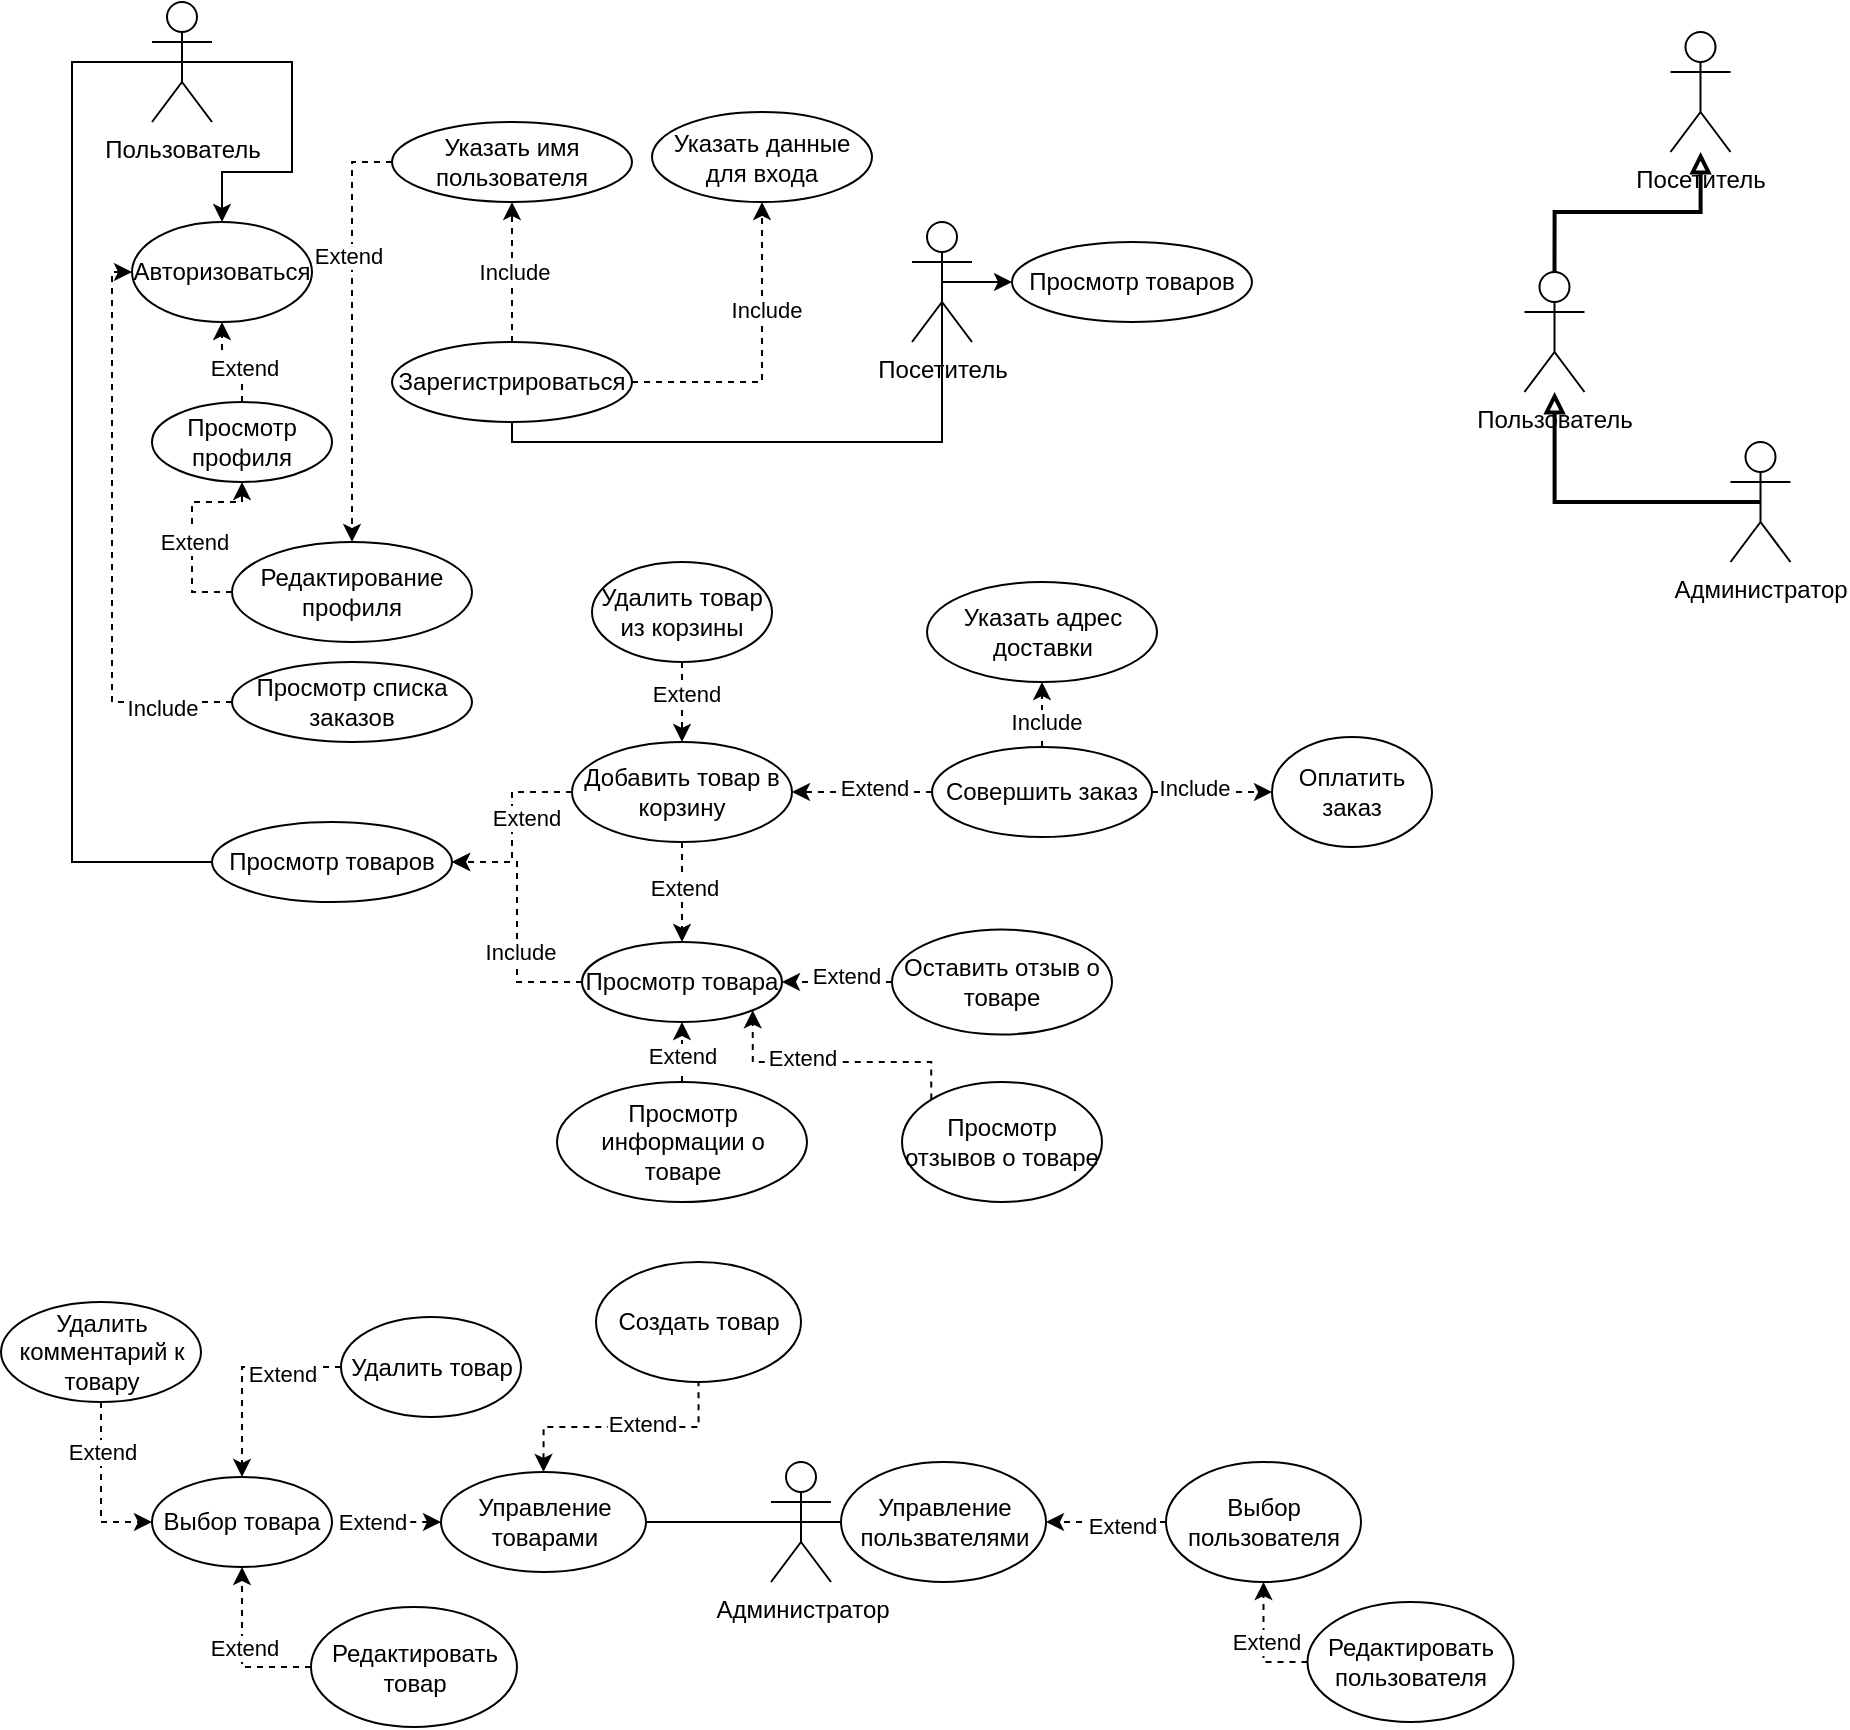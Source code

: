 <mxfile version="22.0.8" type="device" pages="2">
  <diagram name="Страница — 1" id="VD28pfKD5jG4qrFczqsL">
    <mxGraphModel dx="1434" dy="790" grid="1" gridSize="10" guides="1" tooltips="1" connect="1" arrows="1" fold="1" page="1" pageScale="1" pageWidth="827" pageHeight="1169" math="0" shadow="0">
      <root>
        <mxCell id="0" />
        <mxCell id="1" parent="0" />
        <mxCell id="XRccz1XhaWSqZxdkwTaX-19" style="edgeStyle=orthogonalEdgeStyle;rounded=0;orthogonalLoop=1;jettySize=auto;html=1;exitX=0.5;exitY=0.5;exitDx=0;exitDy=0;exitPerimeter=0;entryX=0;entryY=0.5;entryDx=0;entryDy=0;endArrow=none;endFill=0;" parent="1" source="XRccz1XhaWSqZxdkwTaX-1" target="XRccz1XhaWSqZxdkwTaX-18" edge="1">
          <mxGeometry relative="1" as="geometry">
            <Array as="points">
              <mxPoint x="40" y="40" />
              <mxPoint x="40" y="440" />
            </Array>
          </mxGeometry>
        </mxCell>
        <mxCell id="XRccz1XhaWSqZxdkwTaX-62" style="edgeStyle=orthogonalEdgeStyle;rounded=0;orthogonalLoop=1;jettySize=auto;html=1;exitX=0.5;exitY=0.5;exitDx=0;exitDy=0;exitPerimeter=0;entryX=0.5;entryY=0;entryDx=0;entryDy=0;" parent="1" source="XRccz1XhaWSqZxdkwTaX-1" target="XRccz1XhaWSqZxdkwTaX-61" edge="1">
          <mxGeometry relative="1" as="geometry">
            <Array as="points">
              <mxPoint x="150" y="40" />
              <mxPoint x="150" y="95" />
              <mxPoint x="115" y="95" />
            </Array>
          </mxGeometry>
        </mxCell>
        <mxCell id="XRccz1XhaWSqZxdkwTaX-1" value="Пользователь" style="shape=umlActor;verticalLabelPosition=bottom;verticalAlign=top;html=1;outlineConnect=0;" parent="1" vertex="1">
          <mxGeometry x="80" y="10" width="30" height="60" as="geometry" />
        </mxCell>
        <mxCell id="XRccz1XhaWSqZxdkwTaX-42" style="edgeStyle=orthogonalEdgeStyle;rounded=0;orthogonalLoop=1;jettySize=auto;html=1;exitX=1;exitY=0.5;exitDx=0;exitDy=0;entryX=0.5;entryY=1;entryDx=0;entryDy=0;dashed=1;" parent="1" source="XRccz1XhaWSqZxdkwTaX-2" target="XRccz1XhaWSqZxdkwTaX-7" edge="1">
          <mxGeometry relative="1" as="geometry" />
        </mxCell>
        <mxCell id="XRccz1XhaWSqZxdkwTaX-45" value="Include" style="edgeLabel;html=1;align=center;verticalAlign=middle;resizable=0;points=[];" parent="XRccz1XhaWSqZxdkwTaX-42" vertex="1" connectable="0">
          <mxGeometry x="0.303" y="-2" relative="1" as="geometry">
            <mxPoint as="offset" />
          </mxGeometry>
        </mxCell>
        <mxCell id="XRccz1XhaWSqZxdkwTaX-43" style="edgeStyle=orthogonalEdgeStyle;rounded=0;orthogonalLoop=1;jettySize=auto;html=1;exitX=0.5;exitY=0;exitDx=0;exitDy=0;entryX=0.5;entryY=1;entryDx=0;entryDy=0;dashed=1;" parent="1" source="XRccz1XhaWSqZxdkwTaX-2" target="XRccz1XhaWSqZxdkwTaX-3" edge="1">
          <mxGeometry relative="1" as="geometry" />
        </mxCell>
        <mxCell id="XRccz1XhaWSqZxdkwTaX-44" value="Include" style="edgeLabel;html=1;align=center;verticalAlign=middle;resizable=0;points=[];" parent="XRccz1XhaWSqZxdkwTaX-43" vertex="1" connectable="0">
          <mxGeometry y="-1" relative="1" as="geometry">
            <mxPoint as="offset" />
          </mxGeometry>
        </mxCell>
        <mxCell id="XRccz1XhaWSqZxdkwTaX-2" value="Зарегистрироваться" style="ellipse;whiteSpace=wrap;html=1;" parent="1" vertex="1">
          <mxGeometry x="200" y="180" width="120" height="40" as="geometry" />
        </mxCell>
        <mxCell id="XRccz1XhaWSqZxdkwTaX-12" style="edgeStyle=orthogonalEdgeStyle;rounded=0;orthogonalLoop=1;jettySize=auto;html=1;exitX=0;exitY=0.5;exitDx=0;exitDy=0;entryX=0.5;entryY=0;entryDx=0;entryDy=0;dashed=1;" parent="1" source="XRccz1XhaWSqZxdkwTaX-3" target="XRccz1XhaWSqZxdkwTaX-10" edge="1">
          <mxGeometry relative="1" as="geometry">
            <Array as="points">
              <mxPoint x="180" y="90" />
            </Array>
          </mxGeometry>
        </mxCell>
        <mxCell id="XRccz1XhaWSqZxdkwTaX-13" value="Extend" style="edgeLabel;html=1;align=center;verticalAlign=middle;resizable=0;points=[];" parent="XRccz1XhaWSqZxdkwTaX-12" vertex="1" connectable="0">
          <mxGeometry x="-0.365" y="-2" relative="1" as="geometry">
            <mxPoint as="offset" />
          </mxGeometry>
        </mxCell>
        <mxCell id="XRccz1XhaWSqZxdkwTaX-3" value="Указать имя пользователя" style="ellipse;whiteSpace=wrap;html=1;" parent="1" vertex="1">
          <mxGeometry x="200" y="70" width="120" height="40" as="geometry" />
        </mxCell>
        <mxCell id="XRccz1XhaWSqZxdkwTaX-7" value="Указать данные для входа" style="ellipse;whiteSpace=wrap;html=1;" parent="1" vertex="1">
          <mxGeometry x="330" y="65" width="110" height="45" as="geometry" />
        </mxCell>
        <mxCell id="XRccz1XhaWSqZxdkwTaX-16" style="edgeStyle=orthogonalEdgeStyle;rounded=0;orthogonalLoop=1;jettySize=auto;html=1;exitX=0;exitY=0.5;exitDx=0;exitDy=0;entryX=0.5;entryY=1;entryDx=0;entryDy=0;dashed=1;" parent="1" source="XRccz1XhaWSqZxdkwTaX-10" target="XRccz1XhaWSqZxdkwTaX-14" edge="1">
          <mxGeometry relative="1" as="geometry" />
        </mxCell>
        <mxCell id="XRccz1XhaWSqZxdkwTaX-17" value="Extend" style="edgeLabel;html=1;align=center;verticalAlign=middle;resizable=0;points=[];" parent="XRccz1XhaWSqZxdkwTaX-16" vertex="1" connectable="0">
          <mxGeometry x="-0.108" y="-1" relative="1" as="geometry">
            <mxPoint y="-1" as="offset" />
          </mxGeometry>
        </mxCell>
        <mxCell id="XRccz1XhaWSqZxdkwTaX-10" value="Редактирование профиля" style="ellipse;whiteSpace=wrap;html=1;" parent="1" vertex="1">
          <mxGeometry x="120" y="280" width="120" height="50" as="geometry" />
        </mxCell>
        <mxCell id="XRccz1XhaWSqZxdkwTaX-65" style="edgeStyle=orthogonalEdgeStyle;rounded=0;orthogonalLoop=1;jettySize=auto;html=1;exitX=0.5;exitY=0;exitDx=0;exitDy=0;entryX=0.5;entryY=1;entryDx=0;entryDy=0;dashed=1;" parent="1" source="XRccz1XhaWSqZxdkwTaX-14" target="XRccz1XhaWSqZxdkwTaX-61" edge="1">
          <mxGeometry relative="1" as="geometry" />
        </mxCell>
        <mxCell id="XRccz1XhaWSqZxdkwTaX-66" value="Extend" style="edgeLabel;html=1;align=center;verticalAlign=middle;resizable=0;points=[];" parent="XRccz1XhaWSqZxdkwTaX-65" vertex="1" connectable="0">
          <mxGeometry x="-0.32" y="-1" relative="1" as="geometry">
            <mxPoint as="offset" />
          </mxGeometry>
        </mxCell>
        <mxCell id="XRccz1XhaWSqZxdkwTaX-14" value="Просмотр профиля" style="ellipse;whiteSpace=wrap;html=1;" parent="1" vertex="1">
          <mxGeometry x="80" y="210" width="90" height="40" as="geometry" />
        </mxCell>
        <mxCell id="XRccz1XhaWSqZxdkwTaX-18" value="Просмотр товаров" style="ellipse;whiteSpace=wrap;html=1;" parent="1" vertex="1">
          <mxGeometry x="110" y="420" width="120" height="40" as="geometry" />
        </mxCell>
        <mxCell id="XRccz1XhaWSqZxdkwTaX-22" style="edgeStyle=orthogonalEdgeStyle;rounded=0;orthogonalLoop=1;jettySize=auto;html=1;exitX=0;exitY=0.5;exitDx=0;exitDy=0;entryX=1;entryY=0.5;entryDx=0;entryDy=0;dashed=1;" parent="1" source="XRccz1XhaWSqZxdkwTaX-20" target="XRccz1XhaWSqZxdkwTaX-18" edge="1">
          <mxGeometry relative="1" as="geometry">
            <mxPoint x="240" y="447.5" as="targetPoint" />
          </mxGeometry>
        </mxCell>
        <mxCell id="XRccz1XhaWSqZxdkwTaX-23" value="Extend" style="edgeLabel;html=1;align=center;verticalAlign=middle;resizable=0;points=[];" parent="XRccz1XhaWSqZxdkwTaX-22" vertex="1" connectable="0">
          <mxGeometry x="-0.13" y="-3" relative="1" as="geometry">
            <mxPoint x="10" y="1" as="offset" />
          </mxGeometry>
        </mxCell>
        <mxCell id="XRccz1XhaWSqZxdkwTaX-27" style="edgeStyle=orthogonalEdgeStyle;rounded=0;orthogonalLoop=1;jettySize=auto;html=1;exitX=0.5;exitY=1;exitDx=0;exitDy=0;dashed=1;" parent="1" source="XRccz1XhaWSqZxdkwTaX-20" target="XRccz1XhaWSqZxdkwTaX-24" edge="1">
          <mxGeometry relative="1" as="geometry" />
        </mxCell>
        <mxCell id="XRccz1XhaWSqZxdkwTaX-29" value="Extend" style="edgeLabel;html=1;align=center;verticalAlign=middle;resizable=0;points=[];" parent="XRccz1XhaWSqZxdkwTaX-27" vertex="1" connectable="0">
          <mxGeometry x="-0.101" y="1" relative="1" as="geometry">
            <mxPoint as="offset" />
          </mxGeometry>
        </mxCell>
        <mxCell id="XRccz1XhaWSqZxdkwTaX-20" value="Добавить товар в корзину" style="ellipse;whiteSpace=wrap;html=1;" parent="1" vertex="1">
          <mxGeometry x="290" y="380" width="110" height="50" as="geometry" />
        </mxCell>
        <mxCell id="XRccz1XhaWSqZxdkwTaX-25" style="edgeStyle=orthogonalEdgeStyle;rounded=0;orthogonalLoop=1;jettySize=auto;html=1;exitX=0;exitY=0.5;exitDx=0;exitDy=0;entryX=1;entryY=0.5;entryDx=0;entryDy=0;dashed=1;" parent="1" source="XRccz1XhaWSqZxdkwTaX-24" target="XRccz1XhaWSqZxdkwTaX-18" edge="1">
          <mxGeometry relative="1" as="geometry">
            <mxPoint x="240" y="447.5" as="targetPoint" />
          </mxGeometry>
        </mxCell>
        <mxCell id="XRccz1XhaWSqZxdkwTaX-26" value="Include" style="edgeLabel;html=1;align=center;verticalAlign=middle;resizable=0;points=[];" parent="XRccz1XhaWSqZxdkwTaX-25" vertex="1" connectable="0">
          <mxGeometry x="-0.243" y="-1" relative="1" as="geometry">
            <mxPoint as="offset" />
          </mxGeometry>
        </mxCell>
        <mxCell id="XRccz1XhaWSqZxdkwTaX-24" value="Просмотр товара" style="ellipse;whiteSpace=wrap;html=1;" parent="1" vertex="1">
          <mxGeometry x="295" y="480" width="100" height="40" as="geometry" />
        </mxCell>
        <mxCell id="XRccz1XhaWSqZxdkwTaX-31" style="edgeStyle=orthogonalEdgeStyle;rounded=0;orthogonalLoop=1;jettySize=auto;html=1;exitX=0;exitY=0.5;exitDx=0;exitDy=0;entryX=1;entryY=0.5;entryDx=0;entryDy=0;dashed=1;" parent="1" source="XRccz1XhaWSqZxdkwTaX-30" target="XRccz1XhaWSqZxdkwTaX-20" edge="1">
          <mxGeometry relative="1" as="geometry" />
        </mxCell>
        <mxCell id="XRccz1XhaWSqZxdkwTaX-33" value="Extend" style="edgeLabel;html=1;align=center;verticalAlign=middle;resizable=0;points=[];" parent="XRccz1XhaWSqZxdkwTaX-31" vertex="1" connectable="0">
          <mxGeometry x="-0.16" y="-2" relative="1" as="geometry">
            <mxPoint as="offset" />
          </mxGeometry>
        </mxCell>
        <mxCell id="XRccz1XhaWSqZxdkwTaX-40" style="edgeStyle=orthogonalEdgeStyle;rounded=0;orthogonalLoop=1;jettySize=auto;html=1;exitX=0.5;exitY=0;exitDx=0;exitDy=0;entryX=0.5;entryY=1;entryDx=0;entryDy=0;dashed=1;" parent="1" source="XRccz1XhaWSqZxdkwTaX-30" target="XRccz1XhaWSqZxdkwTaX-37" edge="1">
          <mxGeometry relative="1" as="geometry" />
        </mxCell>
        <mxCell id="XRccz1XhaWSqZxdkwTaX-41" value="Include" style="edgeLabel;html=1;align=center;verticalAlign=middle;resizable=0;points=[];" parent="XRccz1XhaWSqZxdkwTaX-40" vertex="1" connectable="0">
          <mxGeometry x="-0.169" y="-2" relative="1" as="geometry">
            <mxPoint y="1" as="offset" />
          </mxGeometry>
        </mxCell>
        <mxCell id="XRccz1XhaWSqZxdkwTaX-47" style="edgeStyle=orthogonalEdgeStyle;rounded=0;orthogonalLoop=1;jettySize=auto;html=1;exitX=1;exitY=0.5;exitDx=0;exitDy=0;entryX=0;entryY=0.5;entryDx=0;entryDy=0;dashed=1;" parent="1" source="XRccz1XhaWSqZxdkwTaX-30" target="XRccz1XhaWSqZxdkwTaX-46" edge="1">
          <mxGeometry relative="1" as="geometry" />
        </mxCell>
        <mxCell id="XRccz1XhaWSqZxdkwTaX-48" value="Include" style="edgeLabel;html=1;align=center;verticalAlign=middle;resizable=0;points=[];" parent="XRccz1XhaWSqZxdkwTaX-47" vertex="1" connectable="0">
          <mxGeometry x="-0.3" y="2" relative="1" as="geometry">
            <mxPoint as="offset" />
          </mxGeometry>
        </mxCell>
        <mxCell id="XRccz1XhaWSqZxdkwTaX-30" value="Совершить заказ" style="ellipse;whiteSpace=wrap;html=1;" parent="1" vertex="1">
          <mxGeometry x="470" y="382.5" width="110" height="45" as="geometry" />
        </mxCell>
        <mxCell id="XRccz1XhaWSqZxdkwTaX-35" style="edgeStyle=orthogonalEdgeStyle;rounded=0;orthogonalLoop=1;jettySize=auto;html=1;exitX=0.5;exitY=1;exitDx=0;exitDy=0;entryX=0.5;entryY=0;entryDx=0;entryDy=0;dashed=1;" parent="1" source="XRccz1XhaWSqZxdkwTaX-34" target="XRccz1XhaWSqZxdkwTaX-20" edge="1">
          <mxGeometry relative="1" as="geometry" />
        </mxCell>
        <mxCell id="XRccz1XhaWSqZxdkwTaX-36" value="Extend" style="edgeLabel;html=1;align=center;verticalAlign=middle;resizable=0;points=[];" parent="XRccz1XhaWSqZxdkwTaX-35" vertex="1" connectable="0">
          <mxGeometry x="-0.2" y="2" relative="1" as="geometry">
            <mxPoint as="offset" />
          </mxGeometry>
        </mxCell>
        <mxCell id="XRccz1XhaWSqZxdkwTaX-34" value="Удалить товар из корзины" style="ellipse;whiteSpace=wrap;html=1;" parent="1" vertex="1">
          <mxGeometry x="300" y="290" width="90" height="50" as="geometry" />
        </mxCell>
        <mxCell id="XRccz1XhaWSqZxdkwTaX-37" value="Указать адрес доставки" style="ellipse;whiteSpace=wrap;html=1;" parent="1" vertex="1">
          <mxGeometry x="467.5" y="300" width="115" height="50" as="geometry" />
        </mxCell>
        <mxCell id="XRccz1XhaWSqZxdkwTaX-46" value="Оплатить заказ" style="ellipse;whiteSpace=wrap;html=1;" parent="1" vertex="1">
          <mxGeometry x="640" y="377.5" width="80" height="55" as="geometry" />
        </mxCell>
        <mxCell id="bo8N211U0baof1Hj4T-G-14" style="edgeStyle=orthogonalEdgeStyle;rounded=0;orthogonalLoop=1;jettySize=auto;html=1;exitX=0;exitY=0.5;exitDx=0;exitDy=0;entryX=0;entryY=0.5;entryDx=0;entryDy=0;dashed=1;" parent="1" source="XRccz1XhaWSqZxdkwTaX-49" target="XRccz1XhaWSqZxdkwTaX-61" edge="1">
          <mxGeometry relative="1" as="geometry">
            <Array as="points">
              <mxPoint x="60" y="360" />
              <mxPoint x="60" y="145" />
            </Array>
          </mxGeometry>
        </mxCell>
        <mxCell id="bo8N211U0baof1Hj4T-G-15" value="Include" style="edgeLabel;html=1;align=center;verticalAlign=middle;resizable=0;points=[];" parent="bo8N211U0baof1Hj4T-G-14" vertex="1" connectable="0">
          <mxGeometry x="-0.751" y="3" relative="1" as="geometry">
            <mxPoint as="offset" />
          </mxGeometry>
        </mxCell>
        <mxCell id="XRccz1XhaWSqZxdkwTaX-49" value="Просмотр списка заказов" style="ellipse;whiteSpace=wrap;html=1;" parent="1" vertex="1">
          <mxGeometry x="120" y="340" width="120" height="40" as="geometry" />
        </mxCell>
        <mxCell id="XRccz1XhaWSqZxdkwTaX-53" style="edgeStyle=orthogonalEdgeStyle;rounded=0;orthogonalLoop=1;jettySize=auto;html=1;exitX=0;exitY=0.5;exitDx=0;exitDy=0;entryX=1;entryY=0.5;entryDx=0;entryDy=0;dashed=1;" parent="1" source="XRccz1XhaWSqZxdkwTaX-51" target="XRccz1XhaWSqZxdkwTaX-24" edge="1">
          <mxGeometry relative="1" as="geometry" />
        </mxCell>
        <mxCell id="XRccz1XhaWSqZxdkwTaX-54" value="Extend" style="edgeLabel;html=1;align=center;verticalAlign=middle;resizable=0;points=[];" parent="XRccz1XhaWSqZxdkwTaX-53" vertex="1" connectable="0">
          <mxGeometry x="-0.164" y="-3" relative="1" as="geometry">
            <mxPoint as="offset" />
          </mxGeometry>
        </mxCell>
        <mxCell id="XRccz1XhaWSqZxdkwTaX-51" value="Оставить отзыв о товаре" style="ellipse;whiteSpace=wrap;html=1;" parent="1" vertex="1">
          <mxGeometry x="450" y="473.75" width="110" height="52.5" as="geometry" />
        </mxCell>
        <mxCell id="XRccz1XhaWSqZxdkwTaX-56" style="edgeStyle=orthogonalEdgeStyle;rounded=0;orthogonalLoop=1;jettySize=auto;html=1;exitX=0.5;exitY=0;exitDx=0;exitDy=0;entryX=0.5;entryY=1;entryDx=0;entryDy=0;dashed=1;" parent="1" source="XRccz1XhaWSqZxdkwTaX-55" target="XRccz1XhaWSqZxdkwTaX-24" edge="1">
          <mxGeometry relative="1" as="geometry" />
        </mxCell>
        <mxCell id="XRccz1XhaWSqZxdkwTaX-57" value="Extend" style="edgeLabel;html=1;align=center;verticalAlign=middle;resizable=0;points=[];" parent="XRccz1XhaWSqZxdkwTaX-56" vertex="1" connectable="0">
          <mxGeometry x="-0.133" relative="1" as="geometry">
            <mxPoint as="offset" />
          </mxGeometry>
        </mxCell>
        <mxCell id="XRccz1XhaWSqZxdkwTaX-55" value="Просмотр информации о товаре" style="ellipse;whiteSpace=wrap;html=1;" parent="1" vertex="1">
          <mxGeometry x="282.5" y="550" width="125" height="60" as="geometry" />
        </mxCell>
        <mxCell id="XRccz1XhaWSqZxdkwTaX-59" style="edgeStyle=orthogonalEdgeStyle;rounded=0;orthogonalLoop=1;jettySize=auto;html=1;exitX=0;exitY=0;exitDx=0;exitDy=0;entryX=1;entryY=1;entryDx=0;entryDy=0;dashed=1;" parent="1" source="XRccz1XhaWSqZxdkwTaX-58" target="XRccz1XhaWSqZxdkwTaX-24" edge="1">
          <mxGeometry relative="1" as="geometry">
            <Array as="points">
              <mxPoint x="470" y="540" />
              <mxPoint x="380" y="540" />
            </Array>
          </mxGeometry>
        </mxCell>
        <mxCell id="XRccz1XhaWSqZxdkwTaX-60" value="Extend" style="edgeLabel;html=1;align=center;verticalAlign=middle;resizable=0;points=[];" parent="XRccz1XhaWSqZxdkwTaX-59" vertex="1" connectable="0">
          <mxGeometry x="0.246" y="-2" relative="1" as="geometry">
            <mxPoint as="offset" />
          </mxGeometry>
        </mxCell>
        <mxCell id="XRccz1XhaWSqZxdkwTaX-58" value="Просмотр отзывов о товаре" style="ellipse;whiteSpace=wrap;html=1;" parent="1" vertex="1">
          <mxGeometry x="455" y="550" width="100" height="60" as="geometry" />
        </mxCell>
        <mxCell id="XRccz1XhaWSqZxdkwTaX-61" value="Авторизоваться" style="ellipse;whiteSpace=wrap;html=1;" parent="1" vertex="1">
          <mxGeometry x="70" y="120" width="90" height="50" as="geometry" />
        </mxCell>
        <mxCell id="XRccz1XhaWSqZxdkwTaX-68" style="edgeStyle=orthogonalEdgeStyle;rounded=0;orthogonalLoop=1;jettySize=auto;html=1;exitX=0.5;exitY=0.5;exitDx=0;exitDy=0;exitPerimeter=0;entryX=0.5;entryY=1;entryDx=0;entryDy=0;endArrow=none;endFill=0;" parent="1" source="XRccz1XhaWSqZxdkwTaX-67" target="XRccz1XhaWSqZxdkwTaX-2" edge="1">
          <mxGeometry relative="1" as="geometry">
            <Array as="points">
              <mxPoint x="475" y="230" />
              <mxPoint x="260" y="230" />
            </Array>
          </mxGeometry>
        </mxCell>
        <mxCell id="bo8N211U0baof1Hj4T-G-17" style="edgeStyle=orthogonalEdgeStyle;rounded=0;orthogonalLoop=1;jettySize=auto;html=1;exitX=0.5;exitY=0.5;exitDx=0;exitDy=0;exitPerimeter=0;entryX=0;entryY=0.5;entryDx=0;entryDy=0;" parent="1" source="XRccz1XhaWSqZxdkwTaX-67" target="bo8N211U0baof1Hj4T-G-16" edge="1">
          <mxGeometry relative="1" as="geometry" />
        </mxCell>
        <mxCell id="XRccz1XhaWSqZxdkwTaX-67" value="Посетитель" style="shape=umlActor;verticalLabelPosition=bottom;verticalAlign=top;html=1;outlineConnect=0;" parent="1" vertex="1">
          <mxGeometry x="460" y="120" width="30" height="60" as="geometry" />
        </mxCell>
        <mxCell id="bo8N211U0baof1Hj4T-G-16" value="Просмотр товаров" style="ellipse;whiteSpace=wrap;html=1;" parent="1" vertex="1">
          <mxGeometry x="510" y="130" width="120" height="40" as="geometry" />
        </mxCell>
        <mxCell id="bo8N211U0baof1Hj4T-G-132" style="edgeStyle=orthogonalEdgeStyle;rounded=0;orthogonalLoop=1;jettySize=auto;html=1;exitX=0.5;exitY=0.5;exitDx=0;exitDy=0;exitPerimeter=0;entryX=0;entryY=0.5;entryDx=0;entryDy=0;endArrow=none;endFill=0;" parent="1" source="bo8N211U0baof1Hj4T-G-53" target="bo8N211U0baof1Hj4T-G-128" edge="1">
          <mxGeometry relative="1" as="geometry" />
        </mxCell>
        <mxCell id="n6Os_UrtAXvnaq0c_Lot-6" style="edgeStyle=orthogonalEdgeStyle;rounded=0;orthogonalLoop=1;jettySize=auto;html=1;exitX=0.5;exitY=0.5;exitDx=0;exitDy=0;exitPerimeter=0;entryX=1;entryY=0.5;entryDx=0;entryDy=0;endArrow=none;endFill=0;" edge="1" parent="1" source="bo8N211U0baof1Hj4T-G-53" target="n6Os_UrtAXvnaq0c_Lot-3">
          <mxGeometry relative="1" as="geometry" />
        </mxCell>
        <mxCell id="bo8N211U0baof1Hj4T-G-53" value="Администратор" style="shape=umlActor;verticalLabelPosition=bottom;verticalAlign=top;html=1;outlineConnect=0;" parent="1" vertex="1">
          <mxGeometry x="389.5" y="740" width="30" height="60" as="geometry" />
        </mxCell>
        <mxCell id="bo8N211U0baof1Hj4T-G-129" style="edgeStyle=orthogonalEdgeStyle;rounded=0;orthogonalLoop=1;jettySize=auto;html=1;exitX=0;exitY=0.5;exitDx=0;exitDy=0;entryX=1;entryY=0.5;entryDx=0;entryDy=0;dashed=1;" parent="1" source="bo8N211U0baof1Hj4T-G-77" target="bo8N211U0baof1Hj4T-G-128" edge="1">
          <mxGeometry relative="1" as="geometry" />
        </mxCell>
        <mxCell id="bo8N211U0baof1Hj4T-G-131" value="Extend" style="edgeLabel;html=1;align=center;verticalAlign=middle;resizable=0;points=[];" parent="bo8N211U0baof1Hj4T-G-129" vertex="1" connectable="0">
          <mxGeometry x="-0.267" y="2" relative="1" as="geometry">
            <mxPoint as="offset" />
          </mxGeometry>
        </mxCell>
        <mxCell id="bo8N211U0baof1Hj4T-G-77" value="Выбор пользователя" style="ellipse;whiteSpace=wrap;html=1;" parent="1" vertex="1">
          <mxGeometry x="587" y="740" width="97.5" height="60" as="geometry" />
        </mxCell>
        <mxCell id="bo8N211U0baof1Hj4T-G-86" style="edgeStyle=orthogonalEdgeStyle;rounded=0;orthogonalLoop=1;jettySize=auto;html=1;exitX=0;exitY=0.5;exitDx=0;exitDy=0;dashed=1;" parent="1" source="bo8N211U0baof1Hj4T-G-81" target="bo8N211U0baof1Hj4T-G-77" edge="1">
          <mxGeometry relative="1" as="geometry" />
        </mxCell>
        <mxCell id="bo8N211U0baof1Hj4T-G-87" value="Extend" style="edgeLabel;html=1;align=center;verticalAlign=middle;resizable=0;points=[];" parent="bo8N211U0baof1Hj4T-G-86" vertex="1" connectable="0">
          <mxGeometry x="0.049" y="-1" relative="1" as="geometry">
            <mxPoint as="offset" />
          </mxGeometry>
        </mxCell>
        <mxCell id="bo8N211U0baof1Hj4T-G-81" value="Редактировать пользователя" style="ellipse;whiteSpace=wrap;html=1;" parent="1" vertex="1">
          <mxGeometry x="657.75" y="810" width="103" height="60" as="geometry" />
        </mxCell>
        <mxCell id="bo8N211U0baof1Hj4T-G-109" value="" style="group" parent="1" vertex="1" connectable="0">
          <mxGeometry x="60" y="667.5" width="204.5" height="205" as="geometry" />
        </mxCell>
        <mxCell id="bo8N211U0baof1Hj4T-G-99" value="Выбор товара" style="ellipse;whiteSpace=wrap;html=1;" parent="bo8N211U0baof1Hj4T-G-109" vertex="1">
          <mxGeometry x="20" y="80" width="90" height="45" as="geometry" />
        </mxCell>
        <mxCell id="bo8N211U0baof1Hj4T-G-100" style="edgeStyle=orthogonalEdgeStyle;rounded=0;orthogonalLoop=1;jettySize=auto;html=1;exitX=0;exitY=0.5;exitDx=0;exitDy=0;entryX=0.5;entryY=0;entryDx=0;entryDy=0;dashed=1;" parent="bo8N211U0baof1Hj4T-G-109" source="bo8N211U0baof1Hj4T-G-102" target="bo8N211U0baof1Hj4T-G-99" edge="1">
          <mxGeometry relative="1" as="geometry" />
        </mxCell>
        <mxCell id="bo8N211U0baof1Hj4T-G-101" value="Extend" style="edgeLabel;html=1;align=center;verticalAlign=middle;resizable=0;points=[];" parent="bo8N211U0baof1Hj4T-G-100" vertex="1" connectable="0">
          <mxGeometry x="-0.429" y="3" relative="1" as="geometry">
            <mxPoint as="offset" />
          </mxGeometry>
        </mxCell>
        <mxCell id="bo8N211U0baof1Hj4T-G-102" value="Удалить товар" style="ellipse;whiteSpace=wrap;html=1;" parent="bo8N211U0baof1Hj4T-G-109" vertex="1">
          <mxGeometry x="114.5" width="90" height="50" as="geometry" />
        </mxCell>
        <mxCell id="bo8N211U0baof1Hj4T-G-106" style="edgeStyle=orthogonalEdgeStyle;rounded=0;orthogonalLoop=1;jettySize=auto;html=1;exitX=0;exitY=0.5;exitDx=0;exitDy=0;dashed=1;" parent="bo8N211U0baof1Hj4T-G-109" source="bo8N211U0baof1Hj4T-G-108" target="bo8N211U0baof1Hj4T-G-99" edge="1">
          <mxGeometry relative="1" as="geometry" />
        </mxCell>
        <mxCell id="bo8N211U0baof1Hj4T-G-107" value="Extend" style="edgeLabel;html=1;align=center;verticalAlign=middle;resizable=0;points=[];" parent="bo8N211U0baof1Hj4T-G-106" vertex="1" connectable="0">
          <mxGeometry x="0.049" y="-1" relative="1" as="geometry">
            <mxPoint as="offset" />
          </mxGeometry>
        </mxCell>
        <mxCell id="bo8N211U0baof1Hj4T-G-108" value="Редактировать товар" style="ellipse;whiteSpace=wrap;html=1;" parent="bo8N211U0baof1Hj4T-G-109" vertex="1">
          <mxGeometry x="99.5" y="145" width="103" height="60" as="geometry" />
        </mxCell>
        <mxCell id="bo8N211U0baof1Hj4T-G-167" style="edgeStyle=orthogonalEdgeStyle;rounded=0;orthogonalLoop=1;jettySize=auto;html=1;exitX=0.5;exitY=1;exitDx=0;exitDy=0;entryX=0;entryY=0.5;entryDx=0;entryDy=0;dashed=1;" parent="bo8N211U0baof1Hj4T-G-109" source="bo8N211U0baof1Hj4T-G-114" target="bo8N211U0baof1Hj4T-G-99" edge="1">
          <mxGeometry relative="1" as="geometry" />
        </mxCell>
        <mxCell id="bo8N211U0baof1Hj4T-G-168" value="Extend" style="edgeLabel;html=1;align=center;verticalAlign=middle;resizable=0;points=[];" parent="bo8N211U0baof1Hj4T-G-167" vertex="1" connectable="0">
          <mxGeometry x="-0.417" relative="1" as="geometry">
            <mxPoint as="offset" />
          </mxGeometry>
        </mxCell>
        <mxCell id="bo8N211U0baof1Hj4T-G-114" value="Удалить комментарий к товару" style="ellipse;whiteSpace=wrap;html=1;" parent="bo8N211U0baof1Hj4T-G-109" vertex="1">
          <mxGeometry x="-55.5" y="-7.5" width="100" height="50" as="geometry" />
        </mxCell>
        <mxCell id="bo8N211U0baof1Hj4T-G-128" value="Управление пользвателями" style="ellipse;whiteSpace=wrap;html=1;" parent="1" vertex="1">
          <mxGeometry x="424.5" y="740" width="102.5" height="60" as="geometry" />
        </mxCell>
        <mxCell id="bo8N211U0baof1Hj4T-G-160" value="Посетитель" style="shape=umlActor;verticalLabelPosition=bottom;verticalAlign=top;html=1;outlineConnect=0;" parent="1" vertex="1">
          <mxGeometry x="839.25" y="25" width="30" height="60" as="geometry" />
        </mxCell>
        <mxCell id="bo8N211U0baof1Hj4T-G-162" style="edgeStyle=orthogonalEdgeStyle;rounded=0;orthogonalLoop=1;jettySize=auto;html=1;exitX=0.5;exitY=0;exitDx=0;exitDy=0;exitPerimeter=0;strokeWidth=2;endArrow=block;endFill=0;" parent="1" source="bo8N211U0baof1Hj4T-G-161" target="bo8N211U0baof1Hj4T-G-160" edge="1">
          <mxGeometry relative="1" as="geometry" />
        </mxCell>
        <mxCell id="bo8N211U0baof1Hj4T-G-161" value="Пользователь" style="shape=umlActor;verticalLabelPosition=bottom;verticalAlign=top;html=1;outlineConnect=0;" parent="1" vertex="1">
          <mxGeometry x="766.25" y="145" width="30" height="60" as="geometry" />
        </mxCell>
        <mxCell id="bo8N211U0baof1Hj4T-G-166" style="edgeStyle=orthogonalEdgeStyle;rounded=0;orthogonalLoop=1;jettySize=auto;html=1;exitX=0.5;exitY=0.5;exitDx=0;exitDy=0;exitPerimeter=0;strokeWidth=2;endArrow=block;endFill=0;" parent="1" source="bo8N211U0baof1Hj4T-G-165" target="bo8N211U0baof1Hj4T-G-161" edge="1">
          <mxGeometry relative="1" as="geometry" />
        </mxCell>
        <mxCell id="bo8N211U0baof1Hj4T-G-165" value="Администратор" style="shape=umlActor;verticalLabelPosition=bottom;verticalAlign=top;html=1;outlineConnect=0;" parent="1" vertex="1">
          <mxGeometry x="869.25" y="230" width="30" height="60" as="geometry" />
        </mxCell>
        <mxCell id="n6Os_UrtAXvnaq0c_Lot-7" style="edgeStyle=orthogonalEdgeStyle;rounded=0;orthogonalLoop=1;jettySize=auto;html=1;exitX=0;exitY=0.5;exitDx=0;exitDy=0;entryX=1;entryY=0.5;entryDx=0;entryDy=0;endArrow=none;endFill=0;startArrow=classic;startFill=1;dashed=1;" edge="1" parent="1" source="n6Os_UrtAXvnaq0c_Lot-3" target="bo8N211U0baof1Hj4T-G-99">
          <mxGeometry relative="1" as="geometry" />
        </mxCell>
        <mxCell id="n6Os_UrtAXvnaq0c_Lot-8" value="Extend" style="edgeLabel;html=1;align=center;verticalAlign=middle;resizable=0;points=[];" vertex="1" connectable="0" parent="n6Os_UrtAXvnaq0c_Lot-7">
          <mxGeometry x="0.284" relative="1" as="geometry">
            <mxPoint as="offset" />
          </mxGeometry>
        </mxCell>
        <mxCell id="n6Os_UrtAXvnaq0c_Lot-11" style="edgeStyle=orthogonalEdgeStyle;rounded=0;orthogonalLoop=1;jettySize=auto;html=1;exitX=0.5;exitY=0;exitDx=0;exitDy=0;entryX=0.5;entryY=1;entryDx=0;entryDy=0;startArrow=classic;startFill=1;endArrow=none;endFill=0;dashed=1;" edge="1" parent="1" source="n6Os_UrtAXvnaq0c_Lot-3" target="n6Os_UrtAXvnaq0c_Lot-10">
          <mxGeometry relative="1" as="geometry" />
        </mxCell>
        <mxCell id="n6Os_UrtAXvnaq0c_Lot-12" value="Extend" style="edgeLabel;html=1;align=center;verticalAlign=middle;resizable=0;points=[];" vertex="1" connectable="0" parent="n6Os_UrtAXvnaq0c_Lot-11">
          <mxGeometry x="0.162" y="3" relative="1" as="geometry">
            <mxPoint y="1" as="offset" />
          </mxGeometry>
        </mxCell>
        <mxCell id="n6Os_UrtAXvnaq0c_Lot-3" value="Управление товарами" style="ellipse;whiteSpace=wrap;html=1;" vertex="1" parent="1">
          <mxGeometry x="224.5" y="745" width="102.5" height="50" as="geometry" />
        </mxCell>
        <mxCell id="n6Os_UrtAXvnaq0c_Lot-10" value="Создать товар" style="ellipse;whiteSpace=wrap;html=1;" vertex="1" parent="1">
          <mxGeometry x="302" y="640" width="102.5" height="60" as="geometry" />
        </mxCell>
      </root>
    </mxGraphModel>
  </diagram>
  <diagram id="2a2NOrysCX9saD9mH9l0" name="Наследование ролей">
    <mxGraphModel dx="478" dy="267" grid="1" gridSize="10" guides="1" tooltips="1" connect="1" arrows="1" fold="1" page="1" pageScale="1" pageWidth="827" pageHeight="1169" math="0" shadow="0">
      <root>
        <mxCell id="0" />
        <mxCell id="1" parent="0" />
        <mxCell id="LqzppXmft7n8ElqmVmT5-1" value="Посетитель" style="shape=umlActor;verticalLabelPosition=bottom;verticalAlign=top;html=1;outlineConnect=0;" vertex="1" parent="1">
          <mxGeometry x="384" y="60" width="30" height="60" as="geometry" />
        </mxCell>
        <mxCell id="LqzppXmft7n8ElqmVmT5-2" value="Пользователь" style="shape=umlActor;verticalLabelPosition=bottom;verticalAlign=top;html=1;outlineConnect=0;" vertex="1" parent="1">
          <mxGeometry x="220" y="170" width="30" height="60" as="geometry" />
        </mxCell>
      </root>
    </mxGraphModel>
  </diagram>
</mxfile>

